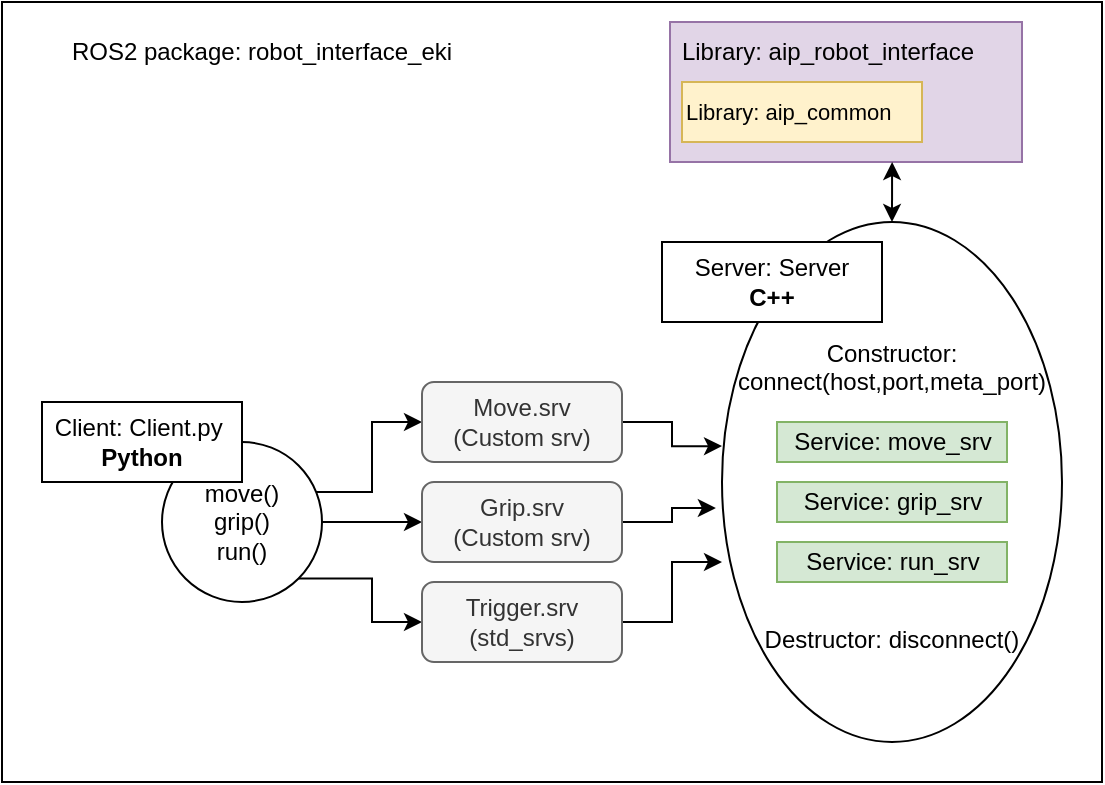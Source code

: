 <mxfile version="14.2.9" type="device"><diagram id="G3mbBIfFtGvVfVw0vgCz" name="Page-1"><mxGraphModel dx="868" dy="482" grid="1" gridSize="10" guides="1" tooltips="1" connect="1" arrows="1" fold="1" page="1" pageScale="1" pageWidth="827" pageHeight="1169" math="0" shadow="0"><root><mxCell id="0"/><mxCell id="1" parent="0"/><mxCell id="vMwRJZwKkLv_5ScbmgAd-25" value="" style="rounded=0;whiteSpace=wrap;html=1;" parent="1" vertex="1"><mxGeometry x="130" y="120" width="550" height="390" as="geometry"/></mxCell><mxCell id="vMwRJZwKkLv_5ScbmgAd-23" value="" style="rounded=0;whiteSpace=wrap;html=1;fillColor=#e1d5e7;strokeColor=#9673a6;" parent="1" vertex="1"><mxGeometry x="464" y="130" width="176" height="70" as="geometry"/></mxCell><mxCell id="vMwRJZwKkLv_5ScbmgAd-14" style="edgeStyle=orthogonalEdgeStyle;rounded=0;orthogonalLoop=1;jettySize=auto;html=1;entryX=0;entryY=0.5;entryDx=0;entryDy=0;exitX=0.963;exitY=0.313;exitDx=0;exitDy=0;exitPerimeter=0;" parent="1" source="vMwRJZwKkLv_5ScbmgAd-1" target="vMwRJZwKkLv_5ScbmgAd-10" edge="1"><mxGeometry relative="1" as="geometry"/></mxCell><mxCell id="vMwRJZwKkLv_5ScbmgAd-15" style="edgeStyle=orthogonalEdgeStyle;rounded=0;orthogonalLoop=1;jettySize=auto;html=1;exitX=1;exitY=0.5;exitDx=0;exitDy=0;entryX=0;entryY=0.5;entryDx=0;entryDy=0;" parent="1" source="vMwRJZwKkLv_5ScbmgAd-1" target="vMwRJZwKkLv_5ScbmgAd-11" edge="1"><mxGeometry relative="1" as="geometry"/></mxCell><mxCell id="vMwRJZwKkLv_5ScbmgAd-16" style="edgeStyle=orthogonalEdgeStyle;rounded=0;orthogonalLoop=1;jettySize=auto;html=1;exitX=1;exitY=1;exitDx=0;exitDy=0;entryX=0;entryY=0.5;entryDx=0;entryDy=0;" parent="1" source="vMwRJZwKkLv_5ScbmgAd-1" target="vMwRJZwKkLv_5ScbmgAd-9" edge="1"><mxGeometry relative="1" as="geometry"/></mxCell><mxCell id="vMwRJZwKkLv_5ScbmgAd-1" value="move()&lt;br&gt;grip()&lt;br&gt;run()" style="ellipse;whiteSpace=wrap;html=1;aspect=fixed;" parent="1" vertex="1"><mxGeometry x="210" y="340" width="80" height="80" as="geometry"/></mxCell><mxCell id="vMwRJZwKkLv_5ScbmgAd-2" value="&lt;br&gt;Constructor: connect(host,port,meta_port)&lt;br&gt;&lt;br&gt;&lt;br&gt;&lt;br&gt;&lt;br&gt;&lt;br&gt;&lt;br&gt;&lt;br&gt;&lt;br&gt;Destructor: disconnect()" style="ellipse;whiteSpace=wrap;html=1;" parent="1" vertex="1"><mxGeometry x="490" y="230" width="170" height="260" as="geometry"/></mxCell><mxCell id="vMwRJZwKkLv_5ScbmgAd-3" value="Client: Client.py&amp;nbsp;&lt;br&gt;&lt;b&gt;Python&lt;/b&gt;" style="rounded=0;whiteSpace=wrap;html=1;" parent="1" vertex="1"><mxGeometry x="150" y="320" width="100" height="40" as="geometry"/></mxCell><mxCell id="vMwRJZwKkLv_5ScbmgAd-4" value="Server: Server&lt;br&gt;&lt;b&gt;C++&lt;/b&gt;" style="rounded=0;whiteSpace=wrap;html=1;" parent="1" vertex="1"><mxGeometry x="460" y="240" width="110" height="40" as="geometry"/></mxCell><mxCell id="vMwRJZwKkLv_5ScbmgAd-5" value="Service: move_srv" style="rounded=0;whiteSpace=wrap;html=1;fillColor=#d5e8d4;strokeColor=#82b366;" parent="1" vertex="1"><mxGeometry x="517.5" y="330" width="115" height="20" as="geometry"/></mxCell><mxCell id="vMwRJZwKkLv_5ScbmgAd-6" value="Service: grip_srv" style="rounded=0;whiteSpace=wrap;html=1;fillColor=#d5e8d4;strokeColor=#82b366;" parent="1" vertex="1"><mxGeometry x="517.5" y="360" width="115" height="20" as="geometry"/></mxCell><mxCell id="vMwRJZwKkLv_5ScbmgAd-7" value="Service: run_srv" style="rounded=0;whiteSpace=wrap;html=1;fillColor=#d5e8d4;strokeColor=#82b366;" parent="1" vertex="1"><mxGeometry x="517.5" y="390" width="115" height="20" as="geometry"/></mxCell><mxCell id="vMwRJZwKkLv_5ScbmgAd-19" style="edgeStyle=orthogonalEdgeStyle;rounded=0;orthogonalLoop=1;jettySize=auto;html=1;exitX=1;exitY=0.5;exitDx=0;exitDy=0;entryX=0;entryY=0.654;entryDx=0;entryDy=0;entryPerimeter=0;" parent="1" source="vMwRJZwKkLv_5ScbmgAd-9" target="vMwRJZwKkLv_5ScbmgAd-2" edge="1"><mxGeometry relative="1" as="geometry"><mxPoint x="450" y="430" as="targetPoint"/></mxGeometry></mxCell><mxCell id="vMwRJZwKkLv_5ScbmgAd-9" value="Trigger.srv&lt;br&gt;(std_srvs)" style="rounded=1;whiteSpace=wrap;html=1;fillColor=#f5f5f5;strokeColor=#666666;fontColor=#333333;" parent="1" vertex="1"><mxGeometry x="340" y="410" width="100" height="40" as="geometry"/></mxCell><mxCell id="vMwRJZwKkLv_5ScbmgAd-17" style="edgeStyle=orthogonalEdgeStyle;rounded=0;orthogonalLoop=1;jettySize=auto;html=1;entryX=0;entryY=0.431;entryDx=0;entryDy=0;entryPerimeter=0;" parent="1" source="vMwRJZwKkLv_5ScbmgAd-10" target="vMwRJZwKkLv_5ScbmgAd-2" edge="1"><mxGeometry relative="1" as="geometry"/></mxCell><mxCell id="vMwRJZwKkLv_5ScbmgAd-10" value="Move.srv&lt;br&gt;(Custom srv)" style="rounded=1;whiteSpace=wrap;html=1;fillColor=#f5f5f5;strokeColor=#666666;fontColor=#333333;" parent="1" vertex="1"><mxGeometry x="340" y="310" width="100" height="40" as="geometry"/></mxCell><mxCell id="vMwRJZwKkLv_5ScbmgAd-18" style="edgeStyle=orthogonalEdgeStyle;rounded=0;orthogonalLoop=1;jettySize=auto;html=1;entryX=-0.018;entryY=0.55;entryDx=0;entryDy=0;entryPerimeter=0;" parent="1" source="vMwRJZwKkLv_5ScbmgAd-11" target="vMwRJZwKkLv_5ScbmgAd-2" edge="1"><mxGeometry relative="1" as="geometry"><mxPoint x="480" y="370" as="targetPoint"/></mxGeometry></mxCell><mxCell id="vMwRJZwKkLv_5ScbmgAd-11" value="Grip.srv&lt;br&gt;(Custom srv)" style="rounded=1;whiteSpace=wrap;html=1;fillColor=#f5f5f5;strokeColor=#666666;fontColor=#333333;" parent="1" vertex="1"><mxGeometry x="340" y="360" width="100" height="40" as="geometry"/></mxCell><mxCell id="vMwRJZwKkLv_5ScbmgAd-20" value="&lt;font style=&quot;font-size: 11px&quot;&gt;Library: aip_common&lt;/font&gt;" style="rounded=0;whiteSpace=wrap;html=1;align=left;fillColor=#fff2cc;strokeColor=#d6b656;" parent="1" vertex="1"><mxGeometry x="470" y="160" width="120" height="30" as="geometry"/></mxCell><mxCell id="vMwRJZwKkLv_5ScbmgAd-22" value="Library: aip_robot_interface" style="text;html=1;strokeColor=none;fillColor=none;align=center;verticalAlign=middle;whiteSpace=wrap;rounded=0;" parent="1" vertex="1"><mxGeometry x="450" y="130" width="186" height="30" as="geometry"/></mxCell><mxCell id="vMwRJZwKkLv_5ScbmgAd-24" value="" style="endArrow=classic;startArrow=classic;html=1;exitX=0.5;exitY=0;exitDx=0;exitDy=0;entryX=0.631;entryY=1;entryDx=0;entryDy=0;entryPerimeter=0;" parent="1" source="vMwRJZwKkLv_5ScbmgAd-2" target="vMwRJZwKkLv_5ScbmgAd-23" edge="1"><mxGeometry width="50" height="50" relative="1" as="geometry"><mxPoint x="350" y="320" as="sourcePoint"/><mxPoint x="650" y="220" as="targetPoint"/></mxGeometry></mxCell><mxCell id="vMwRJZwKkLv_5ScbmgAd-26" value="ROS2 package: robot_interface_eki" style="text;html=1;strokeColor=none;fillColor=none;align=center;verticalAlign=middle;whiteSpace=wrap;rounded=0;" parent="1" vertex="1"><mxGeometry x="140" y="135" width="240" height="20" as="geometry"/></mxCell></root></mxGraphModel></diagram></mxfile>
